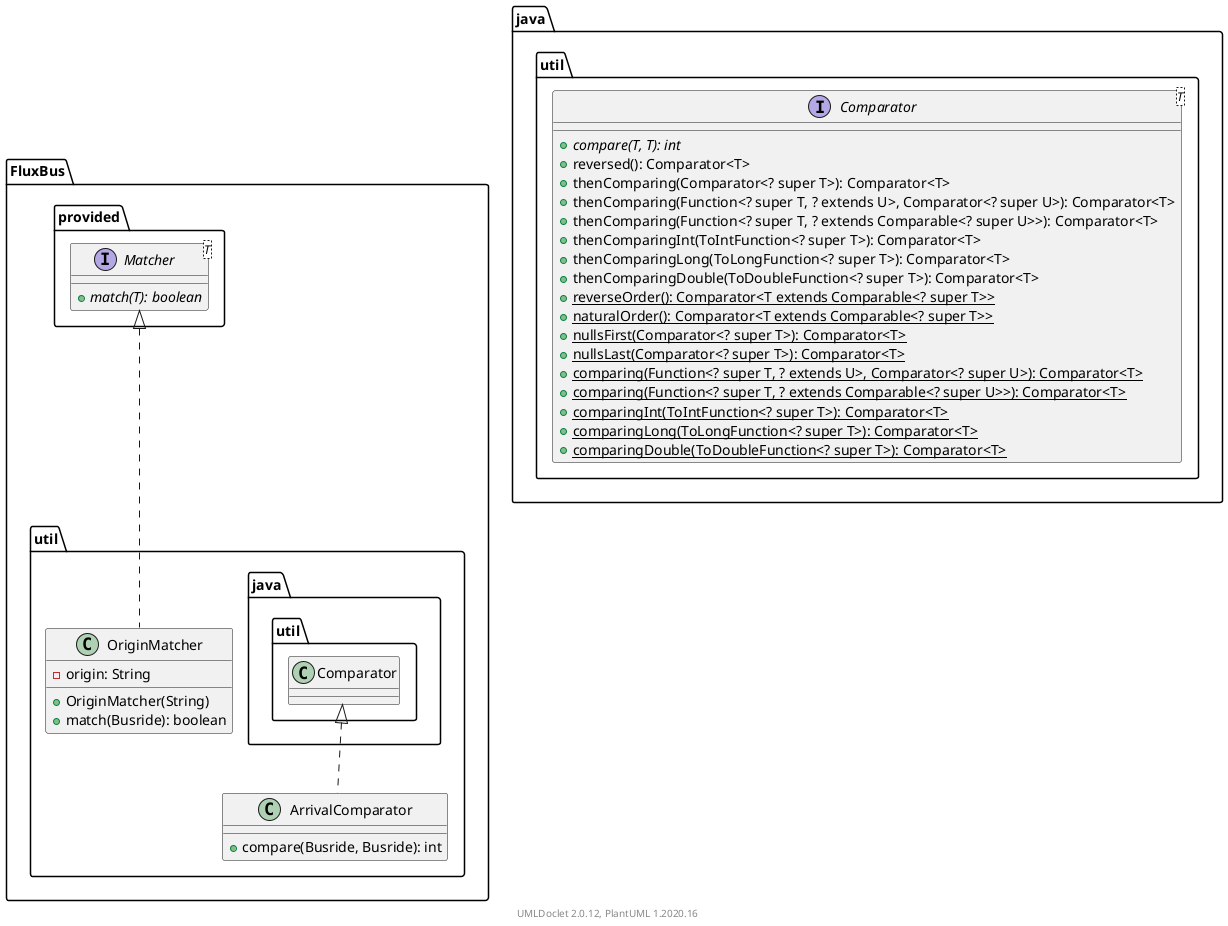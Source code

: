 @startuml
    namespace FluxBus.util {

        class ArrivalComparator [[ArrivalComparator.html]] {
            +compare(Busride, Busride): int
        }

        class OriginMatcher [[OriginMatcher.html]] {
            -origin: String
            +OriginMatcher(String)
            +match(Busride): boolean
        }

        java.util.Comparator <|.. ArrivalComparator
        FluxBus.provided.Matcher <|.. OriginMatcher
    }

    namespace java.util {
        interface Comparator<T> {
            {abstract} +compare(T, T): int
            +reversed(): Comparator<T>
            +thenComparing(Comparator<? super T>): Comparator<T>
            +thenComparing(Function<? super T, ? extends U>, Comparator<? super U>): Comparator<T>
            +thenComparing(Function<? super T, ? extends Comparable<? super U>>): Comparator<T>
            +thenComparingInt(ToIntFunction<? super T>): Comparator<T>
            +thenComparingLong(ToLongFunction<? super T>): Comparator<T>
            +thenComparingDouble(ToDoubleFunction<? super T>): Comparator<T>
            {static} +reverseOrder(): Comparator<T extends Comparable<? super T>>
            {static} +naturalOrder(): Comparator<T extends Comparable<? super T>>
            {static} +nullsFirst(Comparator<? super T>): Comparator<T>
            {static} +nullsLast(Comparator<? super T>): Comparator<T>
            {static} +comparing(Function<? super T, ? extends U>, Comparator<? super U>): Comparator<T>
            {static} +comparing(Function<? super T, ? extends Comparable<? super U>>): Comparator<T>
            {static} +comparingInt(ToIntFunction<? super T>): Comparator<T>
            {static} +comparingLong(ToLongFunction<? super T>): Comparator<T>
            {static} +comparingDouble(ToDoubleFunction<? super T>): Comparator<T>
        }
    }

    namespace FluxBus.provided {
        interface Matcher<T> [[../provided/Matcher.html]] {
            {abstract} +match(T): boolean
        }
    }

    center footer UMLDoclet 2.0.12, PlantUML 1.2020.16
@enduml
